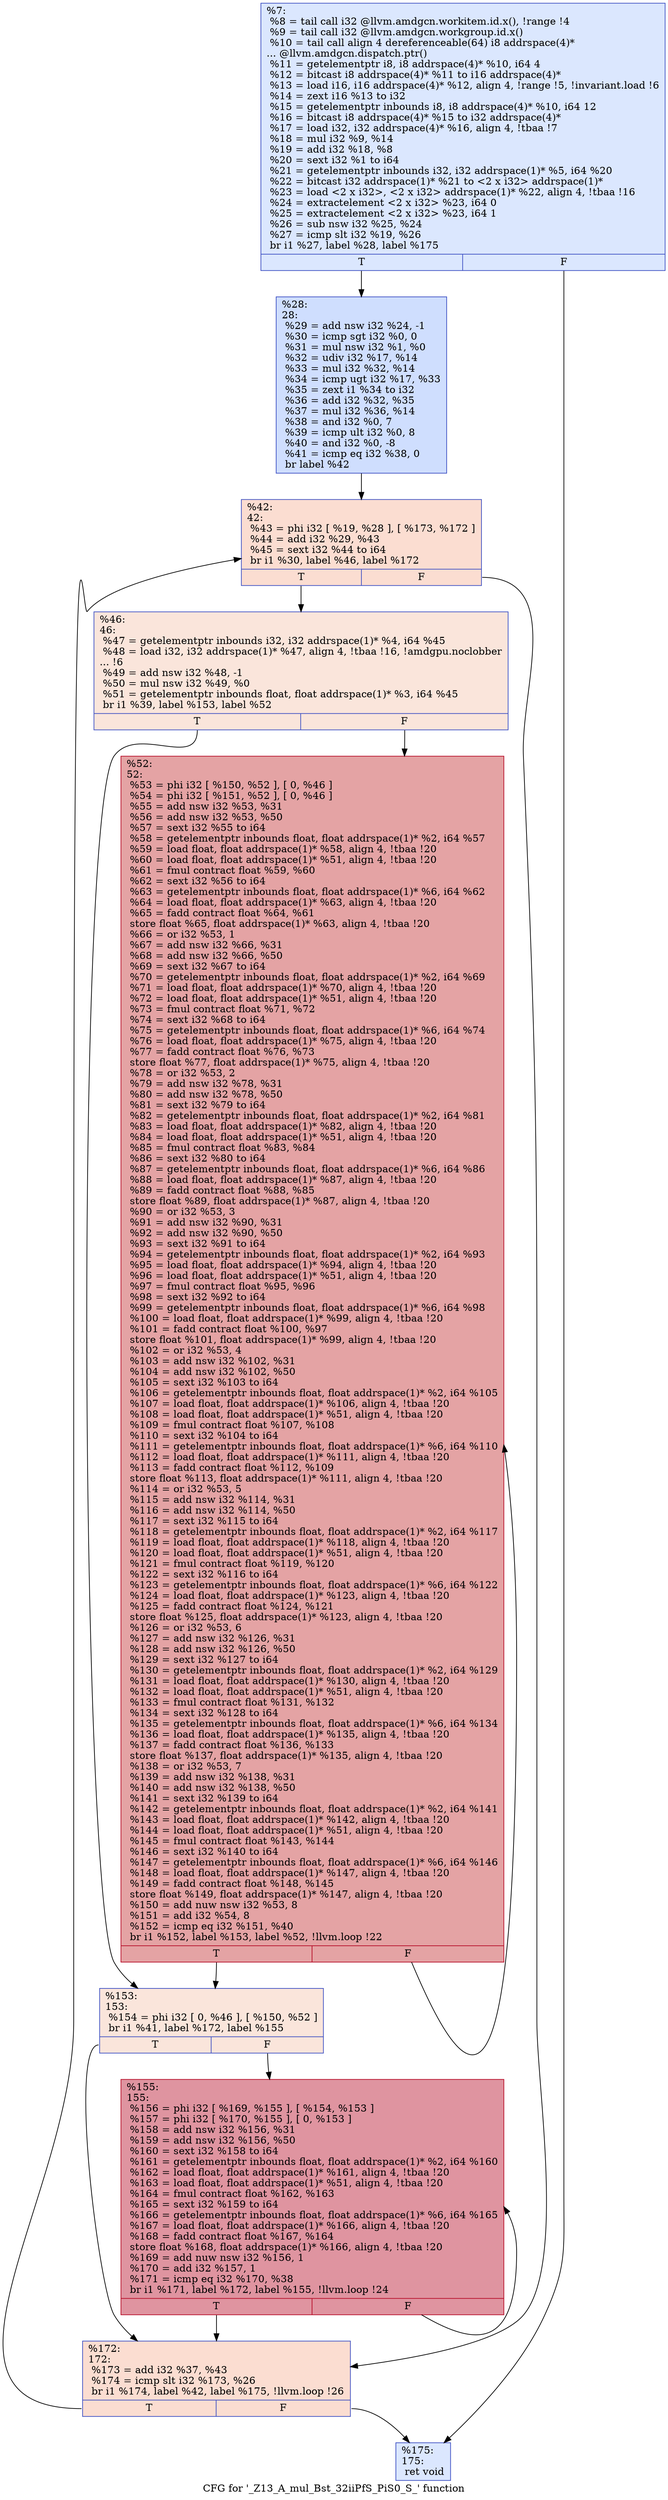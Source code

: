 digraph "CFG for '_Z13_A_mul_Bst_32iiPfS_PiS0_S_' function" {
	label="CFG for '_Z13_A_mul_Bst_32iiPfS_PiS0_S_' function";

	Node0x58f81b0 [shape=record,color="#3d50c3ff", style=filled, fillcolor="#aec9fc70",label="{%7:\l  %8 = tail call i32 @llvm.amdgcn.workitem.id.x(), !range !4\l  %9 = tail call i32 @llvm.amdgcn.workgroup.id.x()\l  %10 = tail call align 4 dereferenceable(64) i8 addrspace(4)*\l... @llvm.amdgcn.dispatch.ptr()\l  %11 = getelementptr i8, i8 addrspace(4)* %10, i64 4\l  %12 = bitcast i8 addrspace(4)* %11 to i16 addrspace(4)*\l  %13 = load i16, i16 addrspace(4)* %12, align 4, !range !5, !invariant.load !6\l  %14 = zext i16 %13 to i32\l  %15 = getelementptr inbounds i8, i8 addrspace(4)* %10, i64 12\l  %16 = bitcast i8 addrspace(4)* %15 to i32 addrspace(4)*\l  %17 = load i32, i32 addrspace(4)* %16, align 4, !tbaa !7\l  %18 = mul i32 %9, %14\l  %19 = add i32 %18, %8\l  %20 = sext i32 %1 to i64\l  %21 = getelementptr inbounds i32, i32 addrspace(1)* %5, i64 %20\l  %22 = bitcast i32 addrspace(1)* %21 to \<2 x i32\> addrspace(1)*\l  %23 = load \<2 x i32\>, \<2 x i32\> addrspace(1)* %22, align 4, !tbaa !16\l  %24 = extractelement \<2 x i32\> %23, i64 0\l  %25 = extractelement \<2 x i32\> %23, i64 1\l  %26 = sub nsw i32 %25, %24\l  %27 = icmp slt i32 %19, %26\l  br i1 %27, label %28, label %175\l|{<s0>T|<s1>F}}"];
	Node0x58f81b0:s0 -> Node0x58faf10;
	Node0x58f81b0:s1 -> Node0x58fafa0;
	Node0x58faf10 [shape=record,color="#3d50c3ff", style=filled, fillcolor="#93b5fe70",label="{%28:\l28:                                               \l  %29 = add nsw i32 %24, -1\l  %30 = icmp sgt i32 %0, 0\l  %31 = mul nsw i32 %1, %0\l  %32 = udiv i32 %17, %14\l  %33 = mul i32 %32, %14\l  %34 = icmp ugt i32 %17, %33\l  %35 = zext i1 %34 to i32\l  %36 = add i32 %32, %35\l  %37 = mul i32 %36, %14\l  %38 = and i32 %0, 7\l  %39 = icmp ult i32 %0, 8\l  %40 = and i32 %0, -8\l  %41 = icmp eq i32 %38, 0\l  br label %42\l}"];
	Node0x58faf10 -> Node0x58fba10;
	Node0x58fba10 [shape=record,color="#3d50c3ff", style=filled, fillcolor="#f7b39670",label="{%42:\l42:                                               \l  %43 = phi i32 [ %19, %28 ], [ %173, %172 ]\l  %44 = add i32 %29, %43\l  %45 = sext i32 %44 to i64\l  br i1 %30, label %46, label %172\l|{<s0>T|<s1>F}}"];
	Node0x58fba10:s0 -> Node0x58fbd40;
	Node0x58fba10:s1 -> Node0x58fbb00;
	Node0x58fbd40 [shape=record,color="#3d50c3ff", style=filled, fillcolor="#f4c5ad70",label="{%46:\l46:                                               \l  %47 = getelementptr inbounds i32, i32 addrspace(1)* %4, i64 %45\l  %48 = load i32, i32 addrspace(1)* %47, align 4, !tbaa !16, !amdgpu.noclobber\l... !6\l  %49 = add nsw i32 %48, -1\l  %50 = mul nsw i32 %49, %0\l  %51 = getelementptr inbounds float, float addrspace(1)* %3, i64 %45\l  br i1 %39, label %153, label %52\l|{<s0>T|<s1>F}}"];
	Node0x58fbd40:s0 -> Node0x58fcdb0;
	Node0x58fbd40:s1 -> Node0x58fce40;
	Node0x58fce40 [shape=record,color="#b70d28ff", style=filled, fillcolor="#c32e3170",label="{%52:\l52:                                               \l  %53 = phi i32 [ %150, %52 ], [ 0, %46 ]\l  %54 = phi i32 [ %151, %52 ], [ 0, %46 ]\l  %55 = add nsw i32 %53, %31\l  %56 = add nsw i32 %53, %50\l  %57 = sext i32 %55 to i64\l  %58 = getelementptr inbounds float, float addrspace(1)* %2, i64 %57\l  %59 = load float, float addrspace(1)* %58, align 4, !tbaa !20\l  %60 = load float, float addrspace(1)* %51, align 4, !tbaa !20\l  %61 = fmul contract float %59, %60\l  %62 = sext i32 %56 to i64\l  %63 = getelementptr inbounds float, float addrspace(1)* %6, i64 %62\l  %64 = load float, float addrspace(1)* %63, align 4, !tbaa !20\l  %65 = fadd contract float %64, %61\l  store float %65, float addrspace(1)* %63, align 4, !tbaa !20\l  %66 = or i32 %53, 1\l  %67 = add nsw i32 %66, %31\l  %68 = add nsw i32 %66, %50\l  %69 = sext i32 %67 to i64\l  %70 = getelementptr inbounds float, float addrspace(1)* %2, i64 %69\l  %71 = load float, float addrspace(1)* %70, align 4, !tbaa !20\l  %72 = load float, float addrspace(1)* %51, align 4, !tbaa !20\l  %73 = fmul contract float %71, %72\l  %74 = sext i32 %68 to i64\l  %75 = getelementptr inbounds float, float addrspace(1)* %6, i64 %74\l  %76 = load float, float addrspace(1)* %75, align 4, !tbaa !20\l  %77 = fadd contract float %76, %73\l  store float %77, float addrspace(1)* %75, align 4, !tbaa !20\l  %78 = or i32 %53, 2\l  %79 = add nsw i32 %78, %31\l  %80 = add nsw i32 %78, %50\l  %81 = sext i32 %79 to i64\l  %82 = getelementptr inbounds float, float addrspace(1)* %2, i64 %81\l  %83 = load float, float addrspace(1)* %82, align 4, !tbaa !20\l  %84 = load float, float addrspace(1)* %51, align 4, !tbaa !20\l  %85 = fmul contract float %83, %84\l  %86 = sext i32 %80 to i64\l  %87 = getelementptr inbounds float, float addrspace(1)* %6, i64 %86\l  %88 = load float, float addrspace(1)* %87, align 4, !tbaa !20\l  %89 = fadd contract float %88, %85\l  store float %89, float addrspace(1)* %87, align 4, !tbaa !20\l  %90 = or i32 %53, 3\l  %91 = add nsw i32 %90, %31\l  %92 = add nsw i32 %90, %50\l  %93 = sext i32 %91 to i64\l  %94 = getelementptr inbounds float, float addrspace(1)* %2, i64 %93\l  %95 = load float, float addrspace(1)* %94, align 4, !tbaa !20\l  %96 = load float, float addrspace(1)* %51, align 4, !tbaa !20\l  %97 = fmul contract float %95, %96\l  %98 = sext i32 %92 to i64\l  %99 = getelementptr inbounds float, float addrspace(1)* %6, i64 %98\l  %100 = load float, float addrspace(1)* %99, align 4, !tbaa !20\l  %101 = fadd contract float %100, %97\l  store float %101, float addrspace(1)* %99, align 4, !tbaa !20\l  %102 = or i32 %53, 4\l  %103 = add nsw i32 %102, %31\l  %104 = add nsw i32 %102, %50\l  %105 = sext i32 %103 to i64\l  %106 = getelementptr inbounds float, float addrspace(1)* %2, i64 %105\l  %107 = load float, float addrspace(1)* %106, align 4, !tbaa !20\l  %108 = load float, float addrspace(1)* %51, align 4, !tbaa !20\l  %109 = fmul contract float %107, %108\l  %110 = sext i32 %104 to i64\l  %111 = getelementptr inbounds float, float addrspace(1)* %6, i64 %110\l  %112 = load float, float addrspace(1)* %111, align 4, !tbaa !20\l  %113 = fadd contract float %112, %109\l  store float %113, float addrspace(1)* %111, align 4, !tbaa !20\l  %114 = or i32 %53, 5\l  %115 = add nsw i32 %114, %31\l  %116 = add nsw i32 %114, %50\l  %117 = sext i32 %115 to i64\l  %118 = getelementptr inbounds float, float addrspace(1)* %2, i64 %117\l  %119 = load float, float addrspace(1)* %118, align 4, !tbaa !20\l  %120 = load float, float addrspace(1)* %51, align 4, !tbaa !20\l  %121 = fmul contract float %119, %120\l  %122 = sext i32 %116 to i64\l  %123 = getelementptr inbounds float, float addrspace(1)* %6, i64 %122\l  %124 = load float, float addrspace(1)* %123, align 4, !tbaa !20\l  %125 = fadd contract float %124, %121\l  store float %125, float addrspace(1)* %123, align 4, !tbaa !20\l  %126 = or i32 %53, 6\l  %127 = add nsw i32 %126, %31\l  %128 = add nsw i32 %126, %50\l  %129 = sext i32 %127 to i64\l  %130 = getelementptr inbounds float, float addrspace(1)* %2, i64 %129\l  %131 = load float, float addrspace(1)* %130, align 4, !tbaa !20\l  %132 = load float, float addrspace(1)* %51, align 4, !tbaa !20\l  %133 = fmul contract float %131, %132\l  %134 = sext i32 %128 to i64\l  %135 = getelementptr inbounds float, float addrspace(1)* %6, i64 %134\l  %136 = load float, float addrspace(1)* %135, align 4, !tbaa !20\l  %137 = fadd contract float %136, %133\l  store float %137, float addrspace(1)* %135, align 4, !tbaa !20\l  %138 = or i32 %53, 7\l  %139 = add nsw i32 %138, %31\l  %140 = add nsw i32 %138, %50\l  %141 = sext i32 %139 to i64\l  %142 = getelementptr inbounds float, float addrspace(1)* %2, i64 %141\l  %143 = load float, float addrspace(1)* %142, align 4, !tbaa !20\l  %144 = load float, float addrspace(1)* %51, align 4, !tbaa !20\l  %145 = fmul contract float %143, %144\l  %146 = sext i32 %140 to i64\l  %147 = getelementptr inbounds float, float addrspace(1)* %6, i64 %146\l  %148 = load float, float addrspace(1)* %147, align 4, !tbaa !20\l  %149 = fadd contract float %148, %145\l  store float %149, float addrspace(1)* %147, align 4, !tbaa !20\l  %150 = add nuw nsw i32 %53, 8\l  %151 = add i32 %54, 8\l  %152 = icmp eq i32 %151, %40\l  br i1 %152, label %153, label %52, !llvm.loop !22\l|{<s0>T|<s1>F}}"];
	Node0x58fce40:s0 -> Node0x58fcdb0;
	Node0x58fce40:s1 -> Node0x58fce40;
	Node0x58fcdb0 [shape=record,color="#3d50c3ff", style=filled, fillcolor="#f4c5ad70",label="{%153:\l153:                                              \l  %154 = phi i32 [ 0, %46 ], [ %150, %52 ]\l  br i1 %41, label %172, label %155\l|{<s0>T|<s1>F}}"];
	Node0x58fcdb0:s0 -> Node0x58fbb00;
	Node0x58fcdb0:s1 -> Node0x59019f0;
	Node0x59019f0 [shape=record,color="#b70d28ff", style=filled, fillcolor="#b70d2870",label="{%155:\l155:                                              \l  %156 = phi i32 [ %169, %155 ], [ %154, %153 ]\l  %157 = phi i32 [ %170, %155 ], [ 0, %153 ]\l  %158 = add nsw i32 %156, %31\l  %159 = add nsw i32 %156, %50\l  %160 = sext i32 %158 to i64\l  %161 = getelementptr inbounds float, float addrspace(1)* %2, i64 %160\l  %162 = load float, float addrspace(1)* %161, align 4, !tbaa !20\l  %163 = load float, float addrspace(1)* %51, align 4, !tbaa !20\l  %164 = fmul contract float %162, %163\l  %165 = sext i32 %159 to i64\l  %166 = getelementptr inbounds float, float addrspace(1)* %6, i64 %165\l  %167 = load float, float addrspace(1)* %166, align 4, !tbaa !20\l  %168 = fadd contract float %167, %164\l  store float %168, float addrspace(1)* %166, align 4, !tbaa !20\l  %169 = add nuw nsw i32 %156, 1\l  %170 = add i32 %157, 1\l  %171 = icmp eq i32 %170, %38\l  br i1 %171, label %172, label %155, !llvm.loop !24\l|{<s0>T|<s1>F}}"];
	Node0x59019f0:s0 -> Node0x58fbb00;
	Node0x59019f0:s1 -> Node0x59019f0;
	Node0x58fbb00 [shape=record,color="#3d50c3ff", style=filled, fillcolor="#f7b39670",label="{%172:\l172:                                              \l  %173 = add i32 %37, %43\l  %174 = icmp slt i32 %173, %26\l  br i1 %174, label %42, label %175, !llvm.loop !26\l|{<s0>T|<s1>F}}"];
	Node0x58fbb00:s0 -> Node0x58fba10;
	Node0x58fbb00:s1 -> Node0x58fafa0;
	Node0x58fafa0 [shape=record,color="#3d50c3ff", style=filled, fillcolor="#aec9fc70",label="{%175:\l175:                                              \l  ret void\l}"];
}
